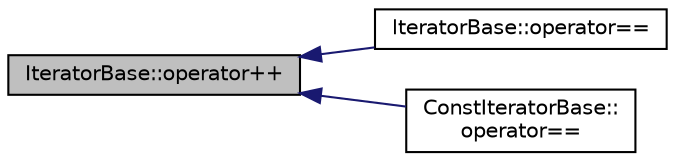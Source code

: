 digraph "IteratorBase::operator++"
{
 // INTERACTIVE_SVG=YES
  edge [fontname="Helvetica",fontsize="10",labelfontname="Helvetica",labelfontsize="10"];
  node [fontname="Helvetica",fontsize="10",shape=record];
  rankdir="LR";
  Node19 [label="IteratorBase::operator++",height=0.2,width=0.4,color="black", fillcolor="grey75", style="filled", fontcolor="black"];
  Node19 -> Node20 [dir="back",color="midnightblue",fontsize="10",style="solid",fontname="Helvetica"];
  Node20 [label="IteratorBase::operator==",height=0.2,width=0.4,color="black", fillcolor="white", style="filled",URL="$class_iterator_base.html#a7475728422cb73f91d1c4cb4c3d07499"];
  Node19 -> Node21 [dir="back",color="midnightblue",fontsize="10",style="solid",fontname="Helvetica"];
  Node21 [label="ConstIteratorBase::\loperator==",height=0.2,width=0.4,color="black", fillcolor="white", style="filled",URL="$class_const_iterator_base.html#a584d54dbb1730a6d066a6935474ded25"];
}
